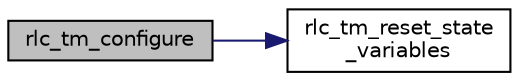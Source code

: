 digraph "rlc_tm_configure"
{
 // LATEX_PDF_SIZE
  edge [fontname="Helvetica",fontsize="10",labelfontname="Helvetica",labelfontsize="10"];
  node [fontname="Helvetica",fontsize="10",shape=record];
  rankdir="LR";
  Node1 [label="rlc_tm_configure",height=0.2,width=0.4,color="black", fillcolor="grey75", style="filled", fontcolor="black",tooltip="Configure RLC TM protocol parameters."];
  Node1 -> Node2 [color="midnightblue",fontsize="10",style="solid",fontname="Helvetica"];
  Node2 [label="rlc_tm_reset_state\l_variables",height=0.2,width=0.4,color="black", fillcolor="white", style="filled",URL="$rlc__tm__init_8c.html#a6ccb4967a5e5fb611530d7161fa2b8f7",tooltip=" "];
}
